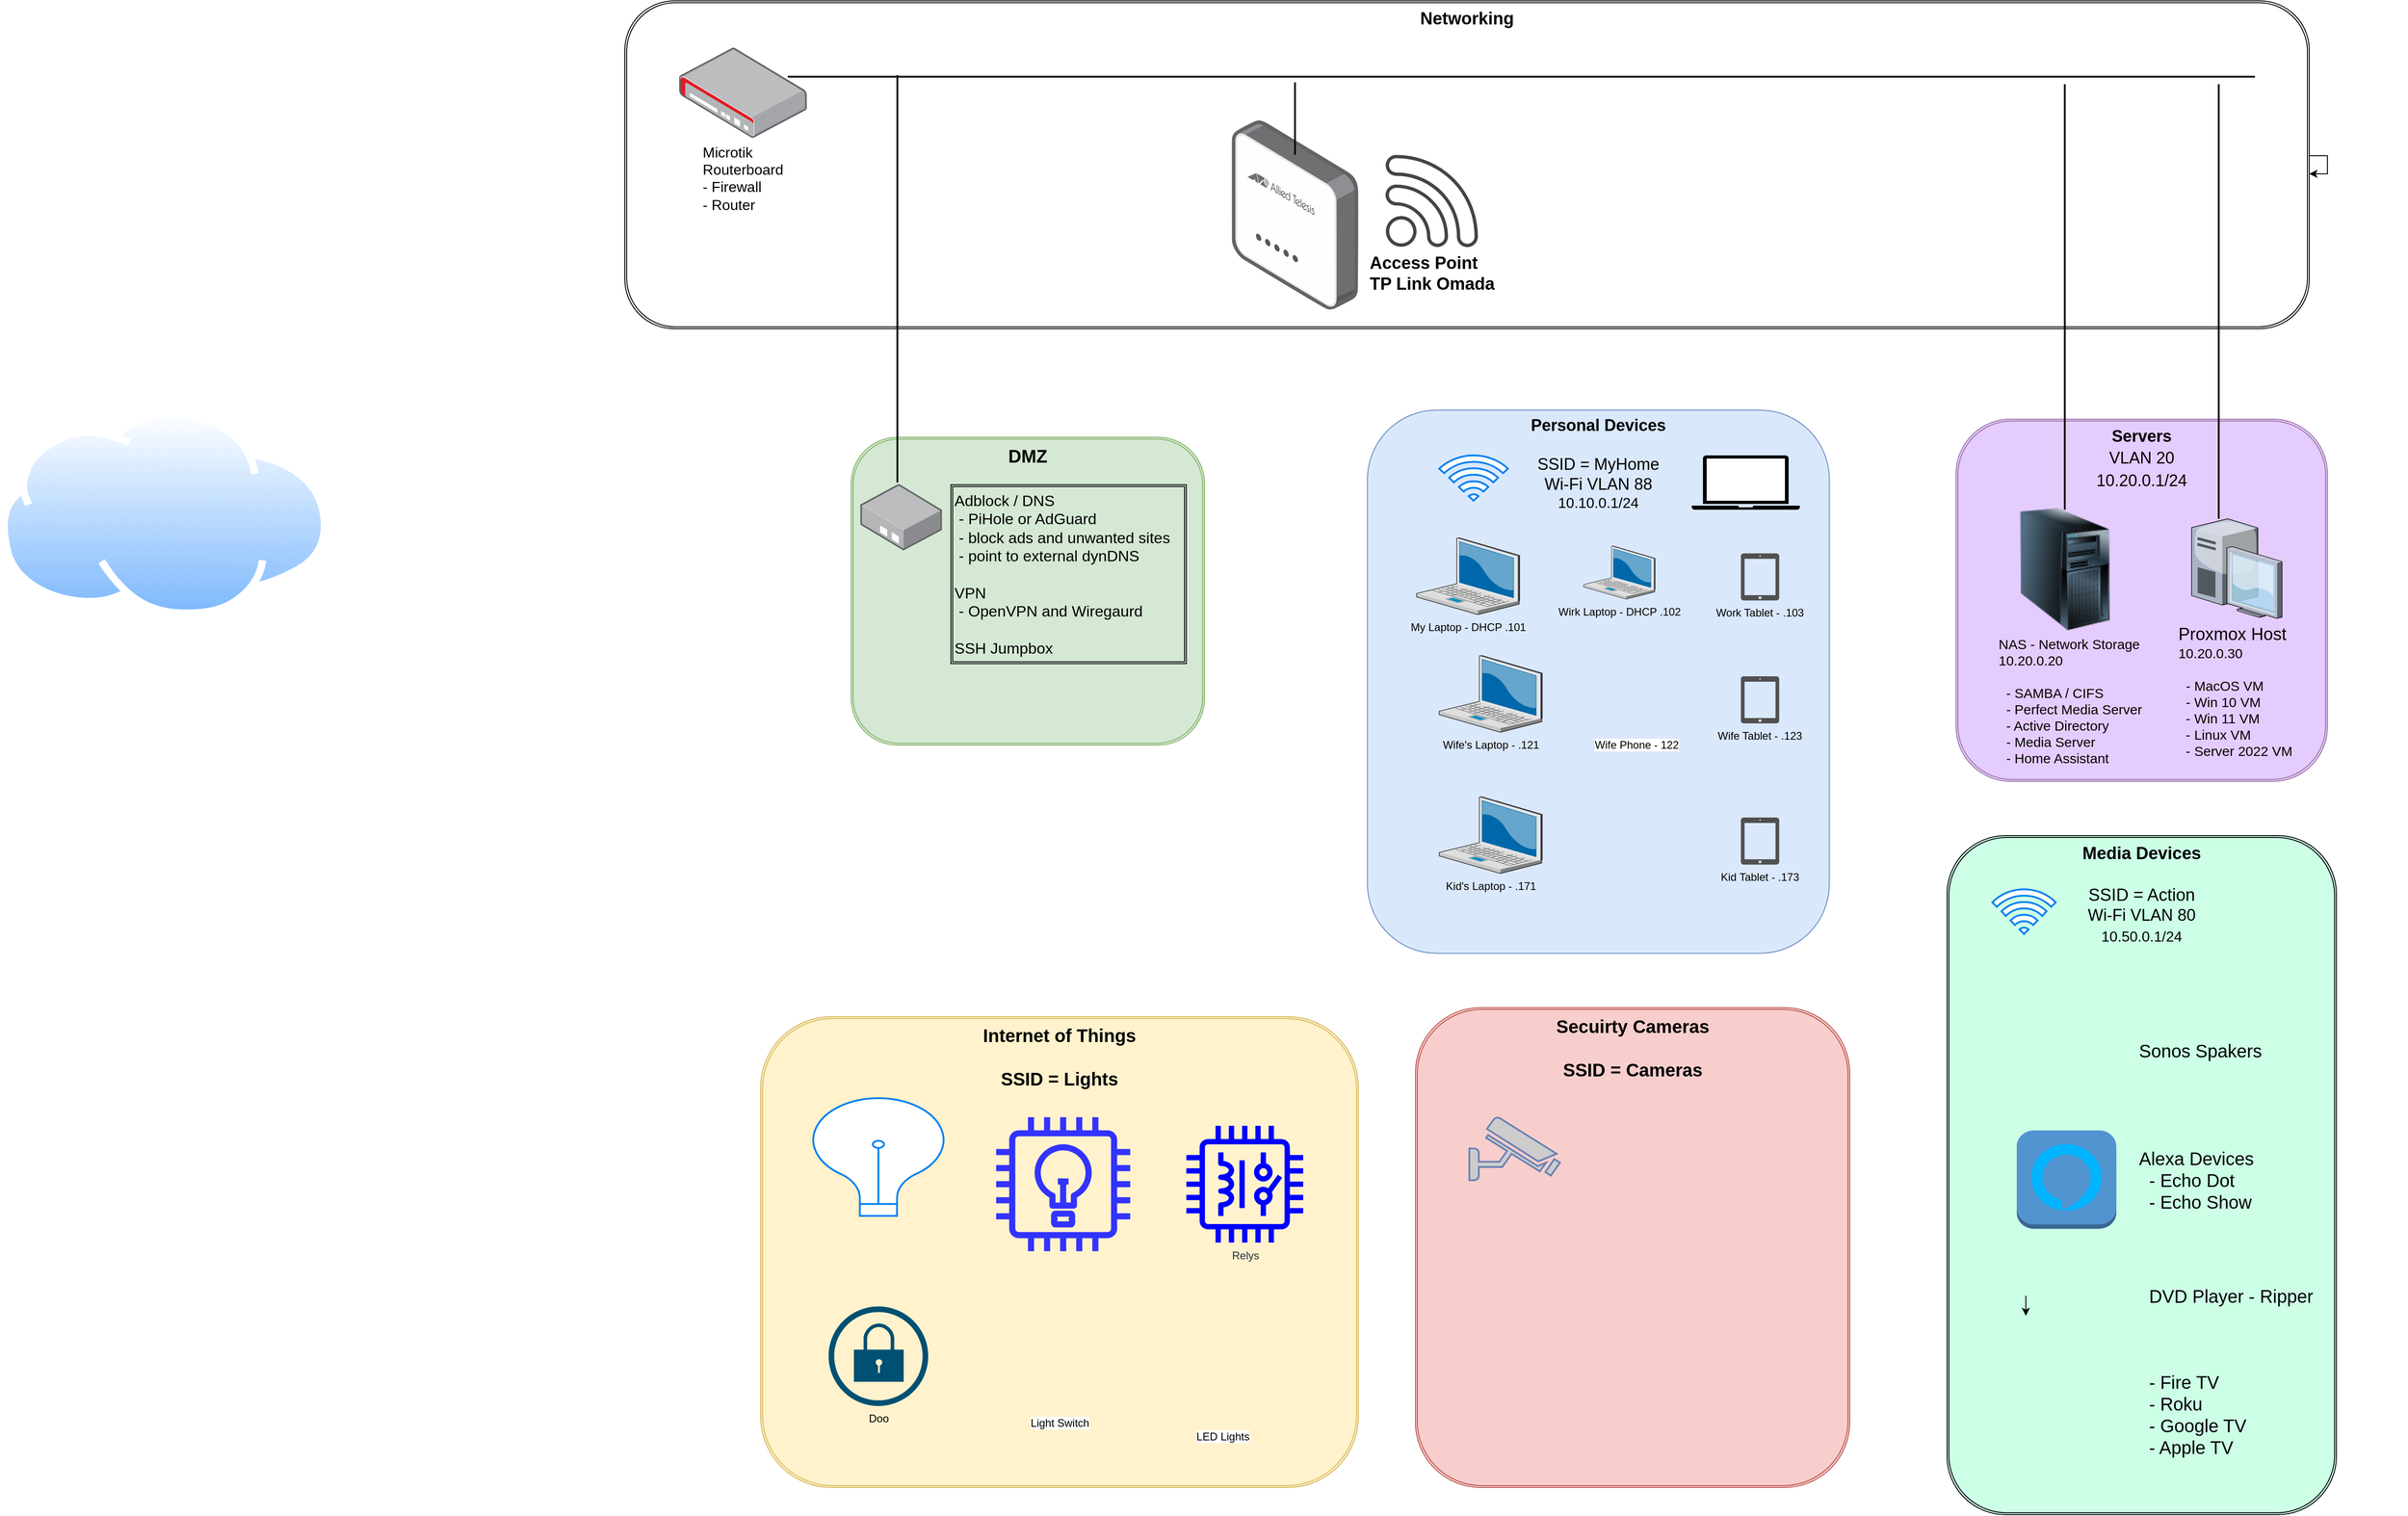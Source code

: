 <mxfile version="21.0.6" type="github">
  <diagram name="Page-1" id="CxP3ihrh33-720mjl4FX">
    <mxGraphModel dx="5828" dy="2090" grid="1" gridSize="10" guides="1" tooltips="1" connect="1" arrows="1" fold="1" page="1" pageScale="1" pageWidth="1200" pageHeight="1920" math="0" shadow="0">
      <root>
        <mxCell id="0" />
        <mxCell id="1" parent="0" />
        <mxCell id="Xmdy9W3AYmFhp-Yp_AOq-49" value="" style="group" vertex="1" connectable="0" parent="1">
          <mxGeometry x="440" y="540" width="410" height="400" as="geometry" />
        </mxCell>
        <mxCell id="Xmdy9W3AYmFhp-Yp_AOq-30" value="&lt;sup style=&quot;&quot;&gt;&lt;font style=&quot;font-size: 18px;&quot;&gt;&lt;b&gt;Servers&lt;/b&gt;&lt;br&gt;VLAN 20&lt;br&gt;10.20.0.1/24&lt;br&gt;&lt;/font&gt;&lt;/sup&gt;" style="shape=ext;double=1;rounded=1;whiteSpace=wrap;html=1;fillColor=#E5CCFF;strokeColor=#9673a6;verticalAlign=top;" vertex="1" parent="Xmdy9W3AYmFhp-Yp_AOq-49">
          <mxGeometry width="410" height="400" as="geometry" />
        </mxCell>
        <mxCell id="Xmdy9W3AYmFhp-Yp_AOq-19" value="&lt;div style=&quot;text-align: left;&quot;&gt;&lt;span style=&quot;font-size: 19px; background-color: initial;&quot;&gt;Proxmox Host&lt;/span&gt;&lt;/div&gt;&lt;font style=&quot;font-size: 15px;&quot;&gt;&lt;div style=&quot;text-align: left;&quot;&gt;&lt;font style=&quot;background-color: initial; font-size: 15px;&quot;&gt;10.20.0.30&amp;nbsp; &amp;nbsp;&lt;/font&gt;&lt;/div&gt;&lt;div style=&quot;text-align: left;&quot;&gt;&lt;font style=&quot;background-color: initial; font-size: 15px;&quot;&gt;&lt;br&gt;&lt;/font&gt;&lt;/div&gt;&lt;div style=&quot;text-align: left;&quot;&gt;&lt;font style=&quot;background-color: initial; font-size: 15px;&quot;&gt;&amp;nbsp; -&lt;/font&gt;&lt;span style=&quot;background-color: initial;&quot;&gt;&amp;nbsp;MacOS VM&lt;/span&gt;&lt;/div&gt;&lt;/font&gt;&lt;div style=&quot;text-align: left; font-size: 15px;&quot;&gt;&lt;span style=&quot;background-color: initial;&quot;&gt;&lt;font style=&quot;font-size: 15px;&quot;&gt;&amp;nbsp; - Win 10 VM&lt;/font&gt;&lt;/span&gt;&lt;/div&gt;&lt;div style=&quot;text-align: left; font-size: 15px;&quot;&gt;&lt;span style=&quot;background-color: initial;&quot;&gt;&lt;font style=&quot;font-size: 15px;&quot;&gt;&amp;nbsp; - Win 11 VM&lt;/font&gt;&lt;/span&gt;&lt;/div&gt;&lt;div style=&quot;text-align: left; font-size: 15px;&quot;&gt;&lt;span style=&quot;background-color: initial;&quot;&gt;&lt;font style=&quot;font-size: 15px;&quot;&gt;&amp;nbsp; - Linux VM&lt;/font&gt;&lt;/span&gt;&lt;/div&gt;&lt;div style=&quot;text-align: left; font-size: 15px;&quot;&gt;&lt;span style=&quot;background-color: initial;&quot;&gt;&lt;font style=&quot;font-size: 15px;&quot;&gt;&amp;nbsp; - Server 2022 VM&amp;nbsp;&lt;/font&gt;&lt;/span&gt;&lt;/div&gt;" style="verticalLabelPosition=bottom;sketch=0;aspect=fixed;html=1;verticalAlign=top;strokeColor=none;align=center;outlineConnect=0;shape=mxgraph.citrix.desktop;" vertex="1" parent="Xmdy9W3AYmFhp-Yp_AOq-49">
          <mxGeometry x="260" y="110" width="99.9" height="110" as="geometry" />
        </mxCell>
        <mxCell id="Xmdy9W3AYmFhp-Yp_AOq-46" value="" style="group" vertex="1" connectable="0" parent="Xmdy9W3AYmFhp-Yp_AOq-49">
          <mxGeometry x="45" y="98" width="150" height="135.1" as="geometry" />
        </mxCell>
        <mxCell id="Xmdy9W3AYmFhp-Yp_AOq-32" value="&lt;font style=&quot;font-size: 15px;&quot;&gt;&lt;font style=&quot;font-size: 15px;&quot;&gt;NAS - Network Storage&lt;br&gt;&lt;/font&gt;10.20.0.20&lt;br&gt;&lt;br&gt;&amp;nbsp; - SAMBA / CIFS&lt;br&gt;&amp;nbsp; - Perfect Media Server&lt;br&gt;&amp;nbsp; - Active Directory&lt;br&gt;&lt;div style=&quot;&quot;&gt;&lt;span style=&quot;background-color: initial;&quot;&gt;&amp;nbsp; - Media Server&lt;/span&gt;&lt;/div&gt;&lt;div style=&quot;&quot;&gt;&lt;span style=&quot;background-color: initial;&quot;&gt;&amp;nbsp; - Home Assistant&lt;/span&gt;&lt;/div&gt;&lt;/font&gt;" style="image;html=1;image=img/lib/clip_art/computers/Server_Tower_128x128.png;imageBackground=none;labelBackgroundColor=none;align=left;" vertex="1" parent="Xmdy9W3AYmFhp-Yp_AOq-46">
          <mxGeometry width="150" height="135.1" as="geometry" />
        </mxCell>
        <mxCell id="Xmdy9W3AYmFhp-Yp_AOq-45" value="" style="group" vertex="1" connectable="0" parent="Xmdy9W3AYmFhp-Yp_AOq-46">
          <mxGeometry x="30" y="20" width="42.94" height="94.94" as="geometry" />
        </mxCell>
        <mxCell id="Xmdy9W3AYmFhp-Yp_AOq-40" value="" style="shape=image;html=1;verticalAlign=top;verticalLabelPosition=bottom;labelBackgroundColor=#ffffff;imageAspect=0;aspect=fixed;image=https://cdn4.iconfinder.com/data/icons/computer-hardware/128/Harddrive_Vista.png" vertex="1" parent="Xmdy9W3AYmFhp-Yp_AOq-45">
          <mxGeometry width="40" height="40" as="geometry" />
        </mxCell>
        <mxCell id="Xmdy9W3AYmFhp-Yp_AOq-44" value="" style="shape=image;html=1;verticalAlign=top;verticalLabelPosition=bottom;labelBackgroundColor=#ffffff;imageAspect=0;aspect=fixed;image=https://cdn4.iconfinder.com/data/icons/computer-hardware/128/Harddrive_Vista.png" vertex="1" parent="Xmdy9W3AYmFhp-Yp_AOq-45">
          <mxGeometry y="52" width="42.94" height="42.94" as="geometry" />
        </mxCell>
        <mxCell id="Xmdy9W3AYmFhp-Yp_AOq-41" value="" style="shape=image;html=1;verticalAlign=top;verticalLabelPosition=bottom;labelBackgroundColor=#ffffff;imageAspect=0;aspect=fixed;image=https://cdn4.iconfinder.com/data/icons/computer-hardware/128/Harddrive_Vista.png" vertex="1" parent="Xmdy9W3AYmFhp-Yp_AOq-45">
          <mxGeometry y="26.06" width="42.94" height="42.94" as="geometry" />
        </mxCell>
        <mxCell id="Xmdy9W3AYmFhp-Yp_AOq-55" value="" style="group" vertex="1" connectable="0" parent="1">
          <mxGeometry x="-780" y="560" width="390" height="340" as="geometry" />
        </mxCell>
        <mxCell id="Xmdy9W3AYmFhp-Yp_AOq-22" value="&lt;b&gt;DMZ&lt;/b&gt;" style="shape=ext;double=1;rounded=1;whiteSpace=wrap;html=1;fillColor=#d5e8d4;strokeColor=#82b366;fontSize=20;verticalAlign=top;" vertex="1" parent="Xmdy9W3AYmFhp-Yp_AOq-55">
          <mxGeometry width="390" height="340" as="geometry" />
        </mxCell>
        <mxCell id="Xmdy9W3AYmFhp-Yp_AOq-26" value="" style="group" vertex="1" connectable="0" parent="Xmdy9W3AYmFhp-Yp_AOq-55">
          <mxGeometry x="10" y="51.4" width="90.21" height="73.6" as="geometry" />
        </mxCell>
        <mxCell id="Xmdy9W3AYmFhp-Yp_AOq-25" value="" style="points=[];aspect=fixed;html=1;align=center;shadow=0;dashed=0;image;image=img/lib/allied_telesis/media_converters/Media_Converter_Standalone.svg;" vertex="1" parent="Xmdy9W3AYmFhp-Yp_AOq-26">
          <mxGeometry width="90.21" height="73.6" as="geometry" />
        </mxCell>
        <mxCell id="Xmdy9W3AYmFhp-Yp_AOq-23" value="" style="shape=image;html=1;verticalAlign=top;verticalLabelPosition=bottom;labelBackgroundColor=#ffffff;imageAspect=0;aspect=fixed;image=https://cdn1.iconfinder.com/data/icons/fruit-136/64/Fruit_iconfree_Filled_Outline_raspberry-healthy-organic-food-fruit_icon-128.png" vertex="1" parent="Xmdy9W3AYmFhp-Yp_AOq-26">
          <mxGeometry x="33.31" y="13.6" width="23.6" height="23.6" as="geometry" />
        </mxCell>
        <mxCell id="Xmdy9W3AYmFhp-Yp_AOq-27" value="&lt;font style=&quot;font-size: 17px;&quot;&gt;Adblock / DNS&lt;br&gt;&amp;nbsp;- PiHole or AdGuard&lt;br&gt;&amp;nbsp;- block ads and unwanted sites&lt;br&gt;&amp;nbsp;- point to external dynDNS&lt;br&gt;&lt;br&gt;VPN&lt;br&gt;&amp;nbsp;- OpenVPN and Wiregaurd&lt;br&gt;&lt;br&gt;SSH Jumpbox&lt;br&gt;&lt;/font&gt;" style="shape=ext;double=1;rounded=0;whiteSpace=wrap;html=1;fillColor=none;align=left;verticalAlign=top;" vertex="1" parent="Xmdy9W3AYmFhp-Yp_AOq-55">
          <mxGeometry x="110" y="52.4" width="260" height="197.6" as="geometry" />
        </mxCell>
        <mxCell id="Xmdy9W3AYmFhp-Yp_AOq-85" value="" style="group" vertex="1" connectable="0" parent="1">
          <mxGeometry x="-990" y="78" width="1860" height="527.29" as="geometry" />
        </mxCell>
        <mxCell id="Xmdy9W3AYmFhp-Yp_AOq-90" value="" style="group" vertex="1" connectable="0" parent="Xmdy9W3AYmFhp-Yp_AOq-85">
          <mxGeometry x="-40" width="1860" height="362" as="geometry" />
        </mxCell>
        <mxCell id="Xmdy9W3AYmFhp-Yp_AOq-51" value="&lt;font style=&quot;font-size: 19px;&quot;&gt;&lt;b&gt;Networking&lt;/b&gt;&lt;/font&gt;" style="shape=ext;double=1;rounded=1;whiteSpace=wrap;html=1;verticalAlign=top;" vertex="1" parent="Xmdy9W3AYmFhp-Yp_AOq-90">
          <mxGeometry width="1860" height="362" as="geometry" />
        </mxCell>
        <mxCell id="Xmdy9W3AYmFhp-Yp_AOq-52" value="&lt;div style=&quot;text-align: left; font-size: 16px;&quot;&gt;&lt;font style=&quot;font-size: 16px;&quot;&gt;Microtik&lt;/font&gt;&lt;/div&gt;&lt;div style=&quot;text-align: left; font-size: 16px;&quot;&gt;&lt;font style=&quot;font-size: 16px;&quot;&gt;Routerboard&lt;/font&gt;&lt;/div&gt;&lt;div style=&quot;text-align: left; font-size: 16px;&quot;&gt;&lt;font style=&quot;font-size: 16px;&quot;&gt;- Firewall&lt;/font&gt;&lt;/div&gt;&lt;div style=&quot;text-align: left; font-size: 16px;&quot;&gt;&lt;font style=&quot;font-size: 16px;&quot;&gt;- Router&lt;/font&gt;&lt;/div&gt;" style="points=[];aspect=fixed;html=1;align=center;shadow=0;dashed=0;image;image=img/lib/allied_telesis/security/Router_VPN.svg;" vertex="1" parent="Xmdy9W3AYmFhp-Yp_AOq-90">
          <mxGeometry x="60" y="51.429" width="140.91" height="100" as="geometry" />
        </mxCell>
        <mxCell id="Xmdy9W3AYmFhp-Yp_AOq-60" style="edgeStyle=orthogonalEdgeStyle;rounded=0;orthogonalLoop=1;jettySize=auto;html=1;" edge="1" parent="Xmdy9W3AYmFhp-Yp_AOq-90" source="Xmdy9W3AYmFhp-Yp_AOq-51" target="Xmdy9W3AYmFhp-Yp_AOq-51">
          <mxGeometry relative="1" as="geometry" />
        </mxCell>
        <mxCell id="Xmdy9W3AYmFhp-Yp_AOq-84" value="" style="points=[];aspect=fixed;html=1;align=center;shadow=0;dashed=0;image;image=img/lib/allied_telesis/wireless/Access_Point_Indoor.svg;" vertex="1" parent="Xmdy9W3AYmFhp-Yp_AOq-90">
          <mxGeometry x="670" y="131.996" width="140" height="208.86" as="geometry" />
        </mxCell>
        <mxCell id="Xmdy9W3AYmFhp-Yp_AOq-59" value="" style="line;strokeWidth=2;html=1;" vertex="1" parent="Xmdy9W3AYmFhp-Yp_AOq-90">
          <mxGeometry x="180" y="77.286" width="1620" height="12.929" as="geometry" />
        </mxCell>
        <mxCell id="Xmdy9W3AYmFhp-Yp_AOq-86" value="" style="line;strokeWidth=2;direction=south;html=1;" vertex="1" parent="Xmdy9W3AYmFhp-Yp_AOq-90">
          <mxGeometry x="640" y="90" width="200" height="80" as="geometry" />
        </mxCell>
        <mxCell id="Xmdy9W3AYmFhp-Yp_AOq-91" value="&lt;div style=&quot;text-align: left;&quot;&gt;&lt;b style=&quot;background-color: initial; font-size: 19px;&quot;&gt;Access Point&lt;/b&gt;&lt;/div&gt;&lt;b style=&quot;font-size: 19px;&quot;&gt;&lt;div style=&quot;text-align: left;&quot;&gt;&lt;b style=&quot;background-color: initial;&quot;&gt;TP Link Omada&lt;/b&gt;&lt;/div&gt;&lt;/b&gt;" style="sketch=0;pointerEvents=1;shadow=0;dashed=0;html=1;strokeColor=none;fillColor=#434445;aspect=fixed;labelPosition=center;verticalLabelPosition=bottom;verticalAlign=top;align=center;outlineConnect=0;shape=mxgraph.vvd.wi_fi;" vertex="1" parent="Xmdy9W3AYmFhp-Yp_AOq-90">
          <mxGeometry x="840" y="170" width="102" height="102" as="geometry" />
        </mxCell>
        <mxCell id="Xmdy9W3AYmFhp-Yp_AOq-61" value="" style="line;strokeWidth=2;direction=south;html=1;" vertex="1" parent="1">
          <mxGeometry x="460" y="170" width="200" height="470" as="geometry" />
        </mxCell>
        <mxCell id="Xmdy9W3AYmFhp-Yp_AOq-62" value="" style="line;strokeWidth=2;direction=south;html=1;" vertex="1" parent="1">
          <mxGeometry x="630" y="170" width="200" height="480" as="geometry" />
        </mxCell>
        <mxCell id="Xmdy9W3AYmFhp-Yp_AOq-63" value="" style="line;strokeWidth=2;direction=south;html=1;" vertex="1" parent="1">
          <mxGeometry x="-829.09" y="160" width="200" height="450" as="geometry" />
        </mxCell>
        <mxCell id="Xmdy9W3AYmFhp-Yp_AOq-99" value="" style="group" vertex="1" connectable="0" parent="1">
          <mxGeometry x="430" y="1000" width="508" height="750" as="geometry" />
        </mxCell>
        <mxCell id="Xmdy9W3AYmFhp-Yp_AOq-50" value="&lt;font style=&quot;font-size: 19px;&quot;&gt;&lt;b&gt;Media Devices&lt;br&gt;&lt;br&gt;&lt;/b&gt;SSID = Action&lt;br style=&quot;border-color: var(--border-color); font-size: 12px;&quot;&gt;&lt;span style=&quot;border-color: var(--border-color); font-size: 18px;&quot;&gt;Wi-Fi VLAN 80&lt;br style=&quot;border-color: var(--border-color);&quot;&gt;&lt;/span&gt;&lt;font style=&quot;border-color: var(--border-color); font-size: 16px;&quot;&gt;10.50.0.1/24&lt;/font&gt;&lt;b&gt;&lt;br&gt;&lt;/b&gt;&lt;/font&gt;" style="shape=ext;double=1;rounded=1;whiteSpace=wrap;html=1;verticalAlign=top;fillColor=#CCFFE6;" vertex="1" parent="Xmdy9W3AYmFhp-Yp_AOq-99">
          <mxGeometry width="430" height="750" as="geometry" />
        </mxCell>
        <mxCell id="Xmdy9W3AYmFhp-Yp_AOq-75" value="" style="shape=image;html=1;verticalAlign=top;verticalLabelPosition=bottom;labelBackgroundColor=#ffffff;imageAspect=0;aspect=fixed;image=https://cdn0.iconfinder.com/data/icons/iphone-7-airpods-icons/24/apple-tv-box-128.png" vertex="1" parent="Xmdy9W3AYmFhp-Yp_AOq-99">
          <mxGeometry x="100" y="562.5" width="69.079" height="69.079" as="geometry" />
        </mxCell>
        <mxCell id="Xmdy9W3AYmFhp-Yp_AOq-80" value="" style="html=1;verticalLabelPosition=bottom;align=center;labelBackgroundColor=#ffffff;verticalAlign=top;strokeWidth=2;strokeColor=#0080F0;shadow=0;dashed=0;shape=mxgraph.ios7.icons.wifi;pointerEvents=1" vertex="1" parent="Xmdy9W3AYmFhp-Yp_AOq-99">
          <mxGeometry x="50" y="59.211" width="70" height="49.342" as="geometry" />
        </mxCell>
        <mxCell id="Xmdy9W3AYmFhp-Yp_AOq-71" value="" style="group" vertex="1" connectable="0" parent="Xmdy9W3AYmFhp-Yp_AOq-99">
          <mxGeometry x="77" y="320.724" width="431" height="118.421" as="geometry" />
        </mxCell>
        <mxCell id="Xmdy9W3AYmFhp-Yp_AOq-68" value="" style="outlineConnect=0;dashed=0;verticalLabelPosition=bottom;verticalAlign=top;align=center;html=1;shape=mxgraph.aws3.alexa_voice_service;fillColor=#5294CF;gradientColor=none;" vertex="1" parent="Xmdy9W3AYmFhp-Yp_AOq-71">
          <mxGeometry y="4.934" width="110" height="108.553" as="geometry" />
        </mxCell>
        <mxCell id="Xmdy9W3AYmFhp-Yp_AOq-69" value="&lt;font style=&quot;font-size: 20px;&quot;&gt;Alexa Devices&lt;br&gt;&amp;nbsp; - Echo Dot&lt;br&gt;&amp;nbsp; - Echo Show&lt;br&gt;&lt;/font&gt;" style="shape=ext;double=1;rounded=0;whiteSpace=wrap;html=1;align=left;strokeColor=none;fillColor=none;" vertex="1" parent="Xmdy9W3AYmFhp-Yp_AOq-71">
          <mxGeometry x="131" width="300" height="118.421" as="geometry" />
        </mxCell>
        <mxCell id="Xmdy9W3AYmFhp-Yp_AOq-64" value="" style="shape=image;html=1;verticalAlign=top;verticalLabelPosition=bottom;labelBackgroundColor=#ffffff;imageAspect=0;aspect=fixed;image=https://cdn3.iconfinder.com/data/icons/UltimateGnome/128x128/stock/stock_music-library.png" vertex="1" parent="Xmdy9W3AYmFhp-Yp_AOq-99">
          <mxGeometry x="87" y="463.816" width="88.816" height="88.816" as="geometry" />
        </mxCell>
        <mxCell id="Xmdy9W3AYmFhp-Yp_AOq-65" value="" style="shape=image;html=1;verticalAlign=top;verticalLabelPosition=bottom;labelBackgroundColor=#ffffff;imageAspect=0;aspect=fixed;image=https://cdn0.iconfinder.com/data/icons/uiux-001-line/32/UI_UX_UIUX_Sound-128.png" vertex="1" parent="Xmdy9W3AYmFhp-Yp_AOq-99">
          <mxGeometry x="68" y="177.632" width="126.316" height="126.316" as="geometry" />
        </mxCell>
        <mxCell id="Xmdy9W3AYmFhp-Yp_AOq-66" value="&lt;font style=&quot;font-size: 20px;&quot;&gt;Sonos Spakers&lt;/font&gt;" style="shape=ext;double=1;rounded=0;whiteSpace=wrap;html=1;align=left;strokeColor=none;fillColor=none;" vertex="1" parent="Xmdy9W3AYmFhp-Yp_AOq-99">
          <mxGeometry x="208" y="177.632" width="300" height="118.421" as="geometry" />
        </mxCell>
        <mxCell id="Xmdy9W3AYmFhp-Yp_AOq-72" style="edgeStyle=orthogonalEdgeStyle;rounded=0;orthogonalLoop=1;jettySize=auto;html=1;exitX=0;exitY=0.5;exitDx=0;exitDy=0;entryX=0;entryY=0.75;entryDx=0;entryDy=0;" edge="1" parent="Xmdy9W3AYmFhp-Yp_AOq-99" source="Xmdy9W3AYmFhp-Yp_AOq-64" target="Xmdy9W3AYmFhp-Yp_AOq-64">
          <mxGeometry relative="1" as="geometry" />
        </mxCell>
        <mxCell id="Xmdy9W3AYmFhp-Yp_AOq-73" value="&lt;span style=&quot;font-size: 20px;&quot;&gt;&amp;nbsp; DVD Player - Ripper&lt;/span&gt;" style="shape=ext;double=1;rounded=0;whiteSpace=wrap;html=1;align=left;strokeColor=none;fillColor=none;" vertex="1" parent="Xmdy9W3AYmFhp-Yp_AOq-99">
          <mxGeometry x="208" y="449.013" width="300" height="118.421" as="geometry" />
        </mxCell>
        <mxCell id="Xmdy9W3AYmFhp-Yp_AOq-78" value="" style="shape=image;html=1;verticalAlign=top;verticalLabelPosition=bottom;labelBackgroundColor=#ffffff;imageAspect=0;aspect=fixed;image=https://cdn0.iconfinder.com/data/icons/iphone-7-airpods-icons-solid-style/24/apple-tv-box-128.png" vertex="1" parent="Xmdy9W3AYmFhp-Yp_AOq-99">
          <mxGeometry x="98" y="641.447" width="77.961" height="77.961" as="geometry" />
        </mxCell>
        <mxCell id="Xmdy9W3AYmFhp-Yp_AOq-97" value="&lt;font style=&quot;font-size: 20px;&quot;&gt;&amp;nbsp; - Fire TV&lt;br&gt;&amp;nbsp; - Roku&lt;br&gt;&amp;nbsp; - Google TV&lt;br&gt;&amp;nbsp; - Apple TV&lt;br&gt;&lt;/font&gt;" style="shape=ext;double=1;rounded=0;whiteSpace=wrap;html=1;align=left;strokeColor=none;fillColor=none;" vertex="1" parent="Xmdy9W3AYmFhp-Yp_AOq-99">
          <mxGeometry x="208" y="580.003" width="300" height="118.421" as="geometry" />
        </mxCell>
        <mxCell id="Xmdy9W3AYmFhp-Yp_AOq-117" value="" style="shape=image;html=1;verticalAlign=top;verticalLabelPosition=bottom;labelBackgroundColor=#ffffff;imageAspect=0;aspect=fixed;image=https://cdn0.iconfinder.com/data/icons/google-material-design-3-0/48/ic_movie_48px-128.png" vertex="1" parent="Xmdy9W3AYmFhp-Yp_AOq-99">
          <mxGeometry x="290" y="30" width="128" height="128" as="geometry" />
        </mxCell>
        <mxCell id="Xmdy9W3AYmFhp-Yp_AOq-101" value="" style="aspect=fixed;perimeter=ellipsePerimeter;html=1;align=center;shadow=0;dashed=0;spacingTop=3;image;image=img/lib/active_directory/internet_cloud.svg;" vertex="1" parent="1">
          <mxGeometry x="-1720" y="530" width="362.71" height="228.5" as="geometry" />
        </mxCell>
        <mxCell id="Xmdy9W3AYmFhp-Yp_AOq-124" value="" style="group" vertex="1" connectable="0" parent="1">
          <mxGeometry x="-880" y="1200" width="660" height="520" as="geometry" />
        </mxCell>
        <mxCell id="Xmdy9W3AYmFhp-Yp_AOq-112" value="Relay" style="group" vertex="1" connectable="0" parent="Xmdy9W3AYmFhp-Yp_AOq-124">
          <mxGeometry width="660" height="520" as="geometry" />
        </mxCell>
        <mxCell id="Xmdy9W3AYmFhp-Yp_AOq-103" value="&lt;font style=&quot;font-size: 20px;&quot;&gt;&lt;b&gt;Internet of Things&lt;br&gt;&lt;br&gt;SSID = Lights&lt;br&gt;&lt;/b&gt;&lt;/font&gt;" style="shape=ext;double=1;rounded=1;whiteSpace=wrap;html=1;verticalAlign=top;fillColor=#fff2cc;strokeColor=#d6b656;" vertex="1" parent="Xmdy9W3AYmFhp-Yp_AOq-112">
          <mxGeometry width="660" height="520" as="geometry" />
        </mxCell>
        <mxCell id="Xmdy9W3AYmFhp-Yp_AOq-106" value="Doo" style="sketch=0;points=[[0.5,0,0],[1,0.5,0],[0.5,1,0],[0,0.5,0],[0.145,0.145,0],[0.856,0.145,0],[0.855,0.856,0],[0.145,0.855,0]];verticalLabelPosition=bottom;html=1;verticalAlign=top;aspect=fixed;align=center;pointerEvents=1;shape=mxgraph.cisco19.lock;fillColor=#005073;strokeColor=none;" vertex="1" parent="Xmdy9W3AYmFhp-Yp_AOq-112">
          <mxGeometry x="75" y="320" width="110" height="110" as="geometry" />
        </mxCell>
        <mxCell id="Xmdy9W3AYmFhp-Yp_AOq-107" value="" style="html=1;verticalLabelPosition=bottom;align=center;labelBackgroundColor=#ffffff;verticalAlign=top;strokeWidth=2;strokeColor=#0080F0;shadow=0;dashed=0;shape=mxgraph.ios7.icons.lightbulb;" vertex="1" parent="Xmdy9W3AYmFhp-Yp_AOq-112">
          <mxGeometry x="52" y="90" width="156" height="130" as="geometry" />
        </mxCell>
        <mxCell id="Xmdy9W3AYmFhp-Yp_AOq-108" value="" style="sketch=0;outlineConnect=0;fontColor=#232F3E;gradientColor=none;fillColor=#3333FF;strokeColor=none;dashed=0;verticalLabelPosition=bottom;verticalAlign=top;align=center;html=1;fontSize=12;fontStyle=0;aspect=fixed;pointerEvents=1;shape=mxgraph.aws4.lightbulb;" vertex="1" parent="Xmdy9W3AYmFhp-Yp_AOq-112">
          <mxGeometry x="260" y="111" width="148" height="148" as="geometry" />
        </mxCell>
        <mxCell id="Xmdy9W3AYmFhp-Yp_AOq-109" value="Relys" style="sketch=0;outlineConnect=0;fontColor=#232F3E;gradientColor=none;fillColor=#0000FF;strokeColor=none;dashed=0;verticalLabelPosition=bottom;verticalAlign=top;align=center;html=1;fontSize=12;fontStyle=0;aspect=fixed;pointerEvents=1;shape=mxgraph.aws4.iot_thing_relay;" vertex="1" parent="Xmdy9W3AYmFhp-Yp_AOq-112">
          <mxGeometry x="470" y="120.5" width="129" height="129" as="geometry" />
        </mxCell>
        <mxCell id="Xmdy9W3AYmFhp-Yp_AOq-110" value="Light Switch" style="shape=image;html=1;verticalAlign=top;verticalLabelPosition=bottom;labelBackgroundColor=#ffffff;imageAspect=0;aspect=fixed;image=https://cdn0.iconfinder.com/data/icons/pursuit/24/lightswitch.png" vertex="1" parent="Xmdy9W3AYmFhp-Yp_AOq-112">
          <mxGeometry x="270" y="315" width="120" height="120" as="geometry" />
        </mxCell>
        <mxCell id="Xmdy9W3AYmFhp-Yp_AOq-111" value="LED Lights" style="shape=image;html=1;verticalAlign=top;verticalLabelPosition=bottom;labelBackgroundColor=#ffffff;imageAspect=0;aspect=fixed;image=https://cdn3.iconfinder.com/data/icons/energy-and-power-glyph-24-px/24/Lamp_electric_light_led_bulb_light_bulb_luminaire-128.png" vertex="1" parent="Xmdy9W3AYmFhp-Yp_AOq-112">
          <mxGeometry x="450" y="330" width="120" height="120" as="geometry" />
        </mxCell>
        <mxCell id="Xmdy9W3AYmFhp-Yp_AOq-118" value="" style="shape=image;html=1;verticalAlign=top;verticalLabelPosition=bottom;labelBackgroundColor=#ffffff;imageAspect=0;aspect=fixed;image=https://cdn2.iconfinder.com/data/icons/new-year-s-hand-drawn-basic/64/stage-128.png" vertex="1" parent="Xmdy9W3AYmFhp-Yp_AOq-124">
          <mxGeometry x="450" y="10" width="128" height="128" as="geometry" />
        </mxCell>
        <mxCell id="Xmdy9W3AYmFhp-Yp_AOq-123" value="" style="group" vertex="1" connectable="0" parent="1">
          <mxGeometry x="-157" y="1190" width="479.55" height="530" as="geometry" />
        </mxCell>
        <mxCell id="Xmdy9W3AYmFhp-Yp_AOq-114" value="&lt;b style=&quot;border-color: var(--border-color); font-size: 20px;&quot;&gt;Secuirty Cameras&lt;br style=&quot;border-color: var(--border-color);&quot;&gt;&lt;br style=&quot;border-color: var(--border-color);&quot;&gt;SSID = Cameras&lt;/b&gt;" style="shape=ext;double=1;rounded=1;whiteSpace=wrap;html=1;fillColor=#f8cecc;strokeColor=#b85450;verticalAlign=top;" vertex="1" parent="Xmdy9W3AYmFhp-Yp_AOq-123">
          <mxGeometry width="479.55" height="530" as="geometry" />
        </mxCell>
        <mxCell id="Xmdy9W3AYmFhp-Yp_AOq-116" value="" style="shape=image;html=1;verticalAlign=top;verticalLabelPosition=bottom;labelBackgroundColor=#ffffff;imageAspect=0;aspect=fixed;image=https://cdn4.iconfinder.com/data/icons/essential-app-1/16/video-record-film-movie-128.png" vertex="1" parent="Xmdy9W3AYmFhp-Yp_AOq-123">
          <mxGeometry x="339.55" y="37.193" width="92.982" height="92.982" as="geometry" />
        </mxCell>
        <mxCell id="Xmdy9W3AYmFhp-Yp_AOq-119" value="" style="fontColor=#0066CC;verticalAlign=top;verticalLabelPosition=bottom;labelPosition=center;align=center;html=1;outlineConnect=0;fillColor=#CCCCCC;strokeColor=#6881B3;gradientColor=none;gradientDirection=north;strokeWidth=2;shape=mxgraph.networks.security_camera;" vertex="1" parent="Xmdy9W3AYmFhp-Yp_AOq-123">
          <mxGeometry x="59.55" y="120.877" width="100" height="69.737" as="geometry" />
        </mxCell>
        <mxCell id="Xmdy9W3AYmFhp-Yp_AOq-121" value="" style="shape=image;html=1;verticalAlign=top;verticalLabelPosition=bottom;labelBackgroundColor=#ffffff;imageAspect=0;aspect=fixed;image=https://cdn0.iconfinder.com/data/icons/security-double-color-red-and-black-vol-1/52/camera__technology__multimedia__device__capture-128.png" vertex="1" parent="Xmdy9W3AYmFhp-Yp_AOq-123">
          <mxGeometry x="52.55" y="225.947" width="119.018" height="119.018" as="geometry" />
        </mxCell>
        <mxCell id="Xmdy9W3AYmFhp-Yp_AOq-122" value="" style="shape=image;html=1;verticalAlign=top;verticalLabelPosition=bottom;labelBackgroundColor=#ffffff;imageAspect=0;aspect=fixed;image=https://cdn2.iconfinder.com/data/icons/business-and-education-1/512/131_CCTV_Camera_Security_Surveillance_Technology_technology_smart-128.png" vertex="1" parent="Xmdy9W3AYmFhp-Yp_AOq-123">
          <mxGeometry x="61.55" y="378.439" width="119.018" height="119.018" as="geometry" />
        </mxCell>
        <mxCell id="Xmdy9W3AYmFhp-Yp_AOq-131" value="" style="group" vertex="1" connectable="0" parent="1">
          <mxGeometry x="-210" y="530" width="510" height="600" as="geometry" />
        </mxCell>
        <mxCell id="Xmdy9W3AYmFhp-Yp_AOq-1" value="&lt;font style=&quot;&quot;&gt;&lt;span style=&quot;font-size: 18px;&quot;&gt;&lt;b&gt;Personal Devices&lt;/b&gt;&lt;/span&gt;&lt;br&gt;&lt;span style=&quot;font-size: 18px;&quot;&gt;&lt;br&gt;SSID = MyHome&lt;/span&gt;&lt;br&gt;&lt;span style=&quot;font-size: 18px;&quot;&gt;Wi-Fi VLAN 88&lt;br&gt;&lt;/span&gt;&lt;font style=&quot;font-size: 16px;&quot;&gt;10.10.0.1/24&lt;/font&gt;&lt;br&gt;&lt;/font&gt;" style="rounded=1;whiteSpace=wrap;html=1;fillColor=#dae8fc;strokeColor=#6c8ebf;verticalAlign=top;" vertex="1" parent="Xmdy9W3AYmFhp-Yp_AOq-131">
          <mxGeometry width="510" height="600" as="geometry" />
        </mxCell>
        <mxCell id="Xmdy9W3AYmFhp-Yp_AOq-7" value="" style="html=1;verticalLabelPosition=bottom;align=center;labelBackgroundColor=#ffffff;verticalAlign=top;strokeWidth=2;strokeColor=#0080F0;shadow=0;dashed=0;shape=mxgraph.ios7.icons.wifi;pointerEvents=1" vertex="1" parent="Xmdy9W3AYmFhp-Yp_AOq-131">
          <mxGeometry x="79.213" y="50" width="75.957" height="50" as="geometry" />
        </mxCell>
        <mxCell id="Xmdy9W3AYmFhp-Yp_AOq-8" value="My Laptop - DHCP .101" style="verticalLabelPosition=bottom;sketch=0;aspect=fixed;html=1;verticalAlign=top;strokeColor=none;align=center;outlineConnect=0;shape=mxgraph.citrix.laptop_2;" vertex="1" parent="Xmdy9W3AYmFhp-Yp_AOq-131">
          <mxGeometry x="54.255" y="141" width="113.769" height="84.837" as="geometry" />
        </mxCell>
        <mxCell id="Xmdy9W3AYmFhp-Yp_AOq-11" value="Wife&#39;s Laptop - .121" style="verticalLabelPosition=bottom;sketch=0;aspect=fixed;html=1;verticalAlign=top;strokeColor=none;align=center;outlineConnect=0;shape=mxgraph.citrix.laptop_2;" vertex="1" parent="Xmdy9W3AYmFhp-Yp_AOq-131">
          <mxGeometry x="79.213" y="271" width="113.769" height="84.837" as="geometry" />
        </mxCell>
        <mxCell id="Xmdy9W3AYmFhp-Yp_AOq-12" value="Wife Tablet - .123" style="sketch=0;pointerEvents=1;shadow=0;dashed=0;html=1;strokeColor=none;fillColor=#505050;labelPosition=center;verticalLabelPosition=bottom;verticalAlign=top;outlineConnect=0;align=center;shape=mxgraph.office.devices.tablet_ipad;" vertex="1" parent="Xmdy9W3AYmFhp-Yp_AOq-131">
          <mxGeometry x="412.34" y="294" width="42.319" height="52" as="geometry" />
        </mxCell>
        <mxCell id="Xmdy9W3AYmFhp-Yp_AOq-13" value="Wife Phone - 122" style="shape=image;html=1;verticalAlign=top;verticalLabelPosition=bottom;labelBackgroundColor=#ffffff;imageAspect=0;aspect=fixed;image=https://cdn4.iconfinder.com/data/icons/smart-phones-technologies/128/iphone-color.png" vertex="1" parent="Xmdy9W3AYmFhp-Yp_AOq-131">
          <mxGeometry x="260.426" y="283.5" width="72.577" height="72.577" as="geometry" />
        </mxCell>
        <mxCell id="Xmdy9W3AYmFhp-Yp_AOq-16" value="Kid&#39;s Laptop - .171" style="verticalLabelPosition=bottom;sketch=0;aspect=fixed;html=1;verticalAlign=top;strokeColor=none;align=center;outlineConnect=0;shape=mxgraph.citrix.laptop_2;" vertex="1" parent="Xmdy9W3AYmFhp-Yp_AOq-131">
          <mxGeometry x="79.213" y="427" width="113.769" height="84.837" as="geometry" />
        </mxCell>
        <mxCell id="Xmdy9W3AYmFhp-Yp_AOq-17" value="Kid Tablet - .173" style="sketch=0;pointerEvents=1;shadow=0;dashed=0;html=1;strokeColor=none;fillColor=#505050;labelPosition=center;verticalLabelPosition=bottom;verticalAlign=top;outlineConnect=0;align=center;shape=mxgraph.office.devices.tablet_ipad;" vertex="1" parent="Xmdy9W3AYmFhp-Yp_AOq-131">
          <mxGeometry x="412.34" y="450" width="42.319" height="52" as="geometry" />
        </mxCell>
        <mxCell id="Xmdy9W3AYmFhp-Yp_AOq-18" value="Wirk Laptop - DHCP .102" style="verticalLabelPosition=bottom;sketch=0;aspect=fixed;html=1;verticalAlign=top;strokeColor=none;align=center;outlineConnect=0;shape=mxgraph.citrix.laptop_2;" vertex="1" parent="Xmdy9W3AYmFhp-Yp_AOq-131">
          <mxGeometry x="238.723" y="150" width="78.913" height="58.846" as="geometry" />
        </mxCell>
        <mxCell id="Xmdy9W3AYmFhp-Yp_AOq-20" value="Work Tablet - .103" style="sketch=0;pointerEvents=1;shadow=0;dashed=0;html=1;strokeColor=none;fillColor=#505050;labelPosition=center;verticalLabelPosition=bottom;verticalAlign=top;outlineConnect=0;align=center;shape=mxgraph.office.devices.tablet_ipad;" vertex="1" parent="Xmdy9W3AYmFhp-Yp_AOq-131">
          <mxGeometry x="412.34" y="158.25" width="42.319" height="52" as="geometry" />
        </mxCell>
        <mxCell id="Xmdy9W3AYmFhp-Yp_AOq-128" value="" style="sketch=0;pointerEvents=1;shadow=0;dashed=0;html=1;strokeColor=none;fillColor=#000000;labelPosition=center;verticalLabelPosition=bottom;verticalAlign=top;align=center;outlineConnect=0;shape=mxgraph.veeam2.laptop;" vertex="1" parent="Xmdy9W3AYmFhp-Yp_AOq-131">
          <mxGeometry x="358.085" y="50" width="119.362" height="60" as="geometry" />
        </mxCell>
      </root>
    </mxGraphModel>
  </diagram>
</mxfile>
